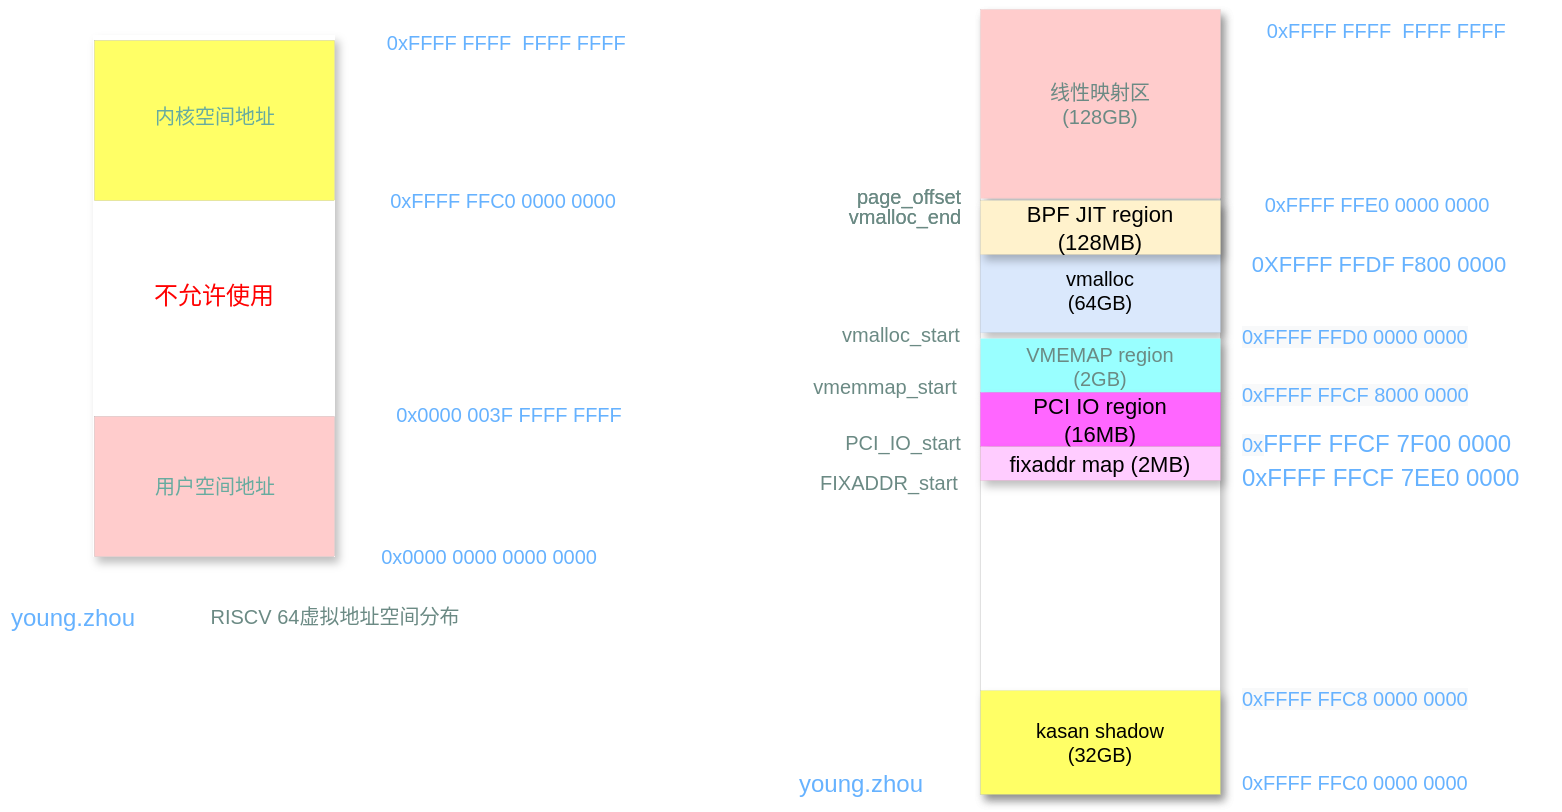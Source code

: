 <mxfile version="16.2.7" type="github"><diagram id="oUMeTNJKPiOXNCGt0fQ-" name="Page-1"><mxGraphModel dx="981" dy="548" grid="0" gridSize="10" guides="1" tooltips="1" connect="1" arrows="1" fold="1" page="1" pageScale="1" pageWidth="827" pageHeight="1169" math="0" shadow="0"><root><mxCell id="0"/><mxCell id="1" parent="0"/><mxCell id="w0BuShdazBpQK55fYq26-21" value="" style="whiteSpace=wrap;html=1;shadow=1;fontSize=10;strokeWidth=0;" parent="1" vertex="1"><mxGeometry x="490" y="50.5" width="120" height="392.5" as="geometry"/></mxCell><mxCell id="w0BuShdazBpQK55fYq26-4" value="&lt;font color=&quot;#ff0000&quot;&gt;不允许使用&lt;/font&gt;" style="rounded=0;whiteSpace=wrap;html=1;shadow=1;strokeColor=#FFFFFF;" parent="1" vertex="1"><mxGeometry x="47" y="64" width="120" height="260" as="geometry"/></mxCell><mxCell id="w0BuShdazBpQK55fYq26-11" value="" style="rounded=0;whiteSpace=wrap;html=1;fontSize=10;strokeWidth=0;fillColor=#FFFF66;" parent="1" vertex="1"><mxGeometry x="47" y="66" width="120" height="80" as="geometry"/></mxCell><mxCell id="w0BuShdazBpQK55fYq26-8" value="&lt;font style=&quot;font-size: 10px&quot; color=&quot;#67ab9f&quot;&gt;内核空间地址&lt;/font&gt;" style="text;html=1;resizable=0;autosize=1;align=center;verticalAlign=middle;points=[];fillColor=none;strokeColor=none;rounded=0;strokeWidth=0;" parent="1" vertex="1"><mxGeometry x="62" y="94" width="90" height="20" as="geometry"/></mxCell><mxCell id="w0BuShdazBpQK55fYq26-12" value="" style="rounded=0;whiteSpace=wrap;html=1;fontSize=10;strokeWidth=0;fillColor=#FFCCCC;" parent="1" vertex="1"><mxGeometry x="47" y="254" width="120" height="70" as="geometry"/></mxCell><mxCell id="w0BuShdazBpQK55fYq26-9" value="&lt;font style=&quot;font-size: 10px&quot; color=&quot;#67ab9f&quot;&gt;用户空间地址&lt;/font&gt;" style="text;html=1;resizable=0;autosize=1;align=center;verticalAlign=middle;points=[];fillColor=none;strokeColor=none;rounded=0;strokeWidth=0;" parent="1" vertex="1"><mxGeometry x="62" y="279" width="90" height="20" as="geometry"/></mxCell><mxCell id="w0BuShdazBpQK55fYq26-13" value="0xFFFF FFC0 0000 0000" style="text;html=1;resizable=0;autosize=1;align=center;verticalAlign=middle;points=[];fillColor=none;strokeColor=none;rounded=0;shadow=1;fontSize=10;fontColor=#66B2FF;" parent="1" vertex="1"><mxGeometry x="178" y="138" width="145" height="16" as="geometry"/></mxCell><mxCell id="w0BuShdazBpQK55fYq26-14" value="0xFFFF FFFF&amp;nbsp; FFFF FFFF&amp;nbsp;" style="text;html=1;resizable=0;autosize=1;align=center;verticalAlign=middle;points=[];fillColor=none;strokeColor=none;rounded=0;shadow=1;fontSize=10;fontColor=#66B2FF;" parent="1" vertex="1"><mxGeometry x="174" y="57" width="160" height="20" as="geometry"/></mxCell><mxCell id="w0BuShdazBpQK55fYq26-15" value="0x0000 003F FFFF FFFF" style="text;html=1;resizable=0;autosize=1;align=center;verticalAlign=middle;points=[];fillColor=none;strokeColor=none;rounded=0;shadow=1;fontSize=10;fontColor=#66B2FF;" parent="1" vertex="1"><mxGeometry x="181.5" y="245" width="145" height="16" as="geometry"/></mxCell><mxCell id="w0BuShdazBpQK55fYq26-16" value="&lt;font&gt;0x0000 0000 0000 0000&lt;/font&gt;" style="text;html=1;resizable=0;autosize=1;align=center;verticalAlign=middle;points=[];fillColor=none;strokeColor=none;rounded=0;shadow=1;fontSize=10;fontColor=#66B2FF;" parent="1" vertex="1"><mxGeometry x="174" y="314" width="140" height="20" as="geometry"/></mxCell><mxCell id="w0BuShdazBpQK55fYq26-17" value="&lt;font color=&quot;#6b8a84&quot;&gt;RISCV 64虚拟地址空间分布&lt;/font&gt;" style="text;html=1;resizable=0;autosize=1;align=center;verticalAlign=middle;points=[];fillColor=none;strokeColor=none;rounded=0;shadow=1;fontSize=10;fontColor=#FF0000;" parent="1" vertex="1"><mxGeometry x="87" y="344" width="160" height="20" as="geometry"/></mxCell><mxCell id="w0BuShdazBpQK55fYq26-19" value="线性映射区&lt;br&gt;(128GB)" style="whiteSpace=wrap;html=1;shadow=1;fontSize=10;fontColor=#6B8A84;strokeColor=#FFFFFF;strokeWidth=0;fillColor=#FFCCCC;" parent="1" vertex="1"><mxGeometry x="490" y="50.5" width="120" height="94.5" as="geometry"/></mxCell><mxCell id="w0BuShdazBpQK55fYq26-20" value="0xFFFF FFE0 0000 0000" style="text;html=1;resizable=0;autosize=1;align=center;verticalAlign=middle;points=[];fillColor=none;strokeColor=none;rounded=0;shadow=1;fontSize=10;fontColor=#66B2FF;" parent="1" vertex="1"><mxGeometry x="613" y="138" width="150" height="20" as="geometry"/></mxCell><mxCell id="w0BuShdazBpQK55fYq26-22" value="0xFFFF FFFF&amp;nbsp; FFFF FFFF&amp;nbsp;" style="text;html=1;resizable=0;autosize=1;align=center;verticalAlign=middle;points=[];fillColor=none;strokeColor=none;rounded=0;shadow=1;fontSize=10;fontColor=#66B2FF;" parent="1" vertex="1"><mxGeometry x="614" y="50.5" width="160" height="20" as="geometry"/></mxCell><mxCell id="w0BuShdazBpQK55fYq26-23" value="&lt;br&gt;&lt;br&gt;vmalloc&lt;br&gt;(64GB)" style="whiteSpace=wrap;html=1;shadow=1;fontSize=10;strokeColor=#6c8ebf;strokeWidth=0;fillColor=#dae8fc;" parent="1" vertex="1"><mxGeometry x="490" y="146" width="120" height="66" as="geometry"/></mxCell><mxCell id="w0BuShdazBpQK55fYq26-24" value="&lt;span style=&quot;color: rgb(102 , 178 , 255) ; font-family: &amp;#34;helvetica&amp;#34; ; font-size: 10px ; font-style: normal ; font-weight: 400 ; letter-spacing: normal ; text-align: center ; text-indent: 0px ; text-transform: none ; word-spacing: 0px ; background-color: rgb(248 , 249 , 250) ; display: inline ; float: none&quot;&gt;0xFFFF FFD0 0000 0000&lt;/span&gt;" style="text;whiteSpace=wrap;html=1;fontSize=10;fontColor=#6B8A84;" parent="1" vertex="1"><mxGeometry x="619" y="202.004" width="155" height="26" as="geometry"/></mxCell><mxCell id="w0BuShdazBpQK55fYq26-25" value="page_offset" style="text;html=1;resizable=0;autosize=1;align=center;verticalAlign=middle;points=[];fillColor=none;strokeColor=none;rounded=0;shadow=1;fontSize=10;fontColor=#6B8A84;" parent="1" vertex="1"><mxGeometry x="417" y="136" width="73" height="16" as="geometry"/></mxCell><mxCell id="w0BuShdazBpQK55fYq26-26" value="&lt;font style=&quot;font-size: 11px&quot;&gt;BPF JIT region&lt;br&gt;(128MB)&lt;/font&gt;" style="whiteSpace=wrap;html=1;shadow=1;fontSize=10;strokeColor=#d6b656;strokeWidth=0;fillColor=#fff2cc;" parent="1" vertex="1"><mxGeometry x="490" y="146" width="120" height="27" as="geometry"/></mxCell><mxCell id="w0BuShdazBpQK55fYq26-28" value="&lt;font color=&quot;#66b2ff&quot;&gt;0XFFFF FFDF F800 0000&lt;/font&gt;" style="text;html=1;resizable=0;autosize=1;align=center;verticalAlign=middle;points=[];fillColor=none;strokeColor=none;rounded=0;shadow=1;fontSize=11;fontColor=#6B8A84;" parent="1" vertex="1"><mxGeometry x="614" y="169" width="149" height="17" as="geometry"/></mxCell><mxCell id="w0BuShdazBpQK55fYq26-29" value="vmalloc_start" style="text;html=1;resizable=0;autosize=1;align=center;verticalAlign=middle;points=[];fillColor=none;strokeColor=none;rounded=0;shadow=1;fontSize=10;fontColor=#6B8A84;" parent="1" vertex="1"><mxGeometry x="409" y="205" width="81" height="16" as="geometry"/></mxCell><mxCell id="w0BuShdazBpQK55fYq26-32" value="vmalloc_end" style="text;html=1;resizable=0;autosize=1;align=center;verticalAlign=middle;points=[];fillColor=none;strokeColor=none;rounded=0;shadow=1;fontSize=10;fontColor=#6B8A84;" parent="1" vertex="1"><mxGeometry x="413" y="146" width="77" height="16" as="geometry"/></mxCell><mxCell id="w0BuShdazBpQK55fYq26-33" value="VMEMAP region&lt;br&gt;(2GB)" style="whiteSpace=wrap;html=1;shadow=1;fontSize=10;fontColor=#6B8A84;strokeColor=#FFFFFF;strokeWidth=0;fillColor=#99FFFF;" parent="1" vertex="1"><mxGeometry x="490" y="215" width="120" height="27" as="geometry"/></mxCell><mxCell id="w0BuShdazBpQK55fYq26-34" value="vmemmap_start" style="text;html=1;resizable=0;autosize=1;align=center;verticalAlign=middle;points=[];fillColor=none;strokeColor=none;rounded=0;shadow=1;fontSize=10;fontColor=#6B8A84;" parent="1" vertex="1"><mxGeometry x="394" y="231" width="96" height="16" as="geometry"/></mxCell><mxCell id="w0BuShdazBpQK55fYq26-36" value="&lt;font style=&quot;font-size: 11px&quot;&gt;PCI IO region&lt;br&gt;(16MB)&lt;/font&gt;" style="whiteSpace=wrap;html=1;shadow=1;fontSize=10;strokeColor=#CC00CC;strokeWidth=0;fillColor=#FF66FF;" parent="1" vertex="1"><mxGeometry x="490" y="242" width="120" height="27" as="geometry"/></mxCell><mxCell id="w0BuShdazBpQK55fYq26-37" value="&lt;font style=&quot;font-size: 11px&quot;&gt;fixaddr map (2MB)&lt;/font&gt;" style="whiteSpace=wrap;html=1;shadow=1;fontSize=10;strokeColor=#b85450;strokeWidth=0;fillColor=#FFCCFF;" parent="1" vertex="1"><mxGeometry x="490" y="269" width="120" height="17" as="geometry"/></mxCell><mxCell id="w0BuShdazBpQK55fYq26-38" value="PCI_IO_start" style="text;html=1;resizable=0;autosize=1;align=center;verticalAlign=middle;points=[];fillColor=none;strokeColor=none;rounded=0;shadow=1;fontSize=10;fontColor=#6B8A84;" parent="1" vertex="1"><mxGeometry x="411" y="259" width="79" height="16" as="geometry"/></mxCell><mxCell id="w0BuShdazBpQK55fYq26-39" value="FIXADDR_start" style="text;html=1;resizable=0;autosize=1;align=center;verticalAlign=middle;points=[];fillColor=none;strokeColor=none;rounded=0;shadow=1;fontSize=10;fontColor=#6B8A84;" parent="1" vertex="1"><mxGeometry x="397" y="279" width="93" height="16" as="geometry"/></mxCell><mxCell id="w0BuShdazBpQK55fYq26-40" value="kasan shadow&lt;br&gt;(32GB)" style="whiteSpace=wrap;html=1;shadow=1;fontSize=10;strokeColor=#6c8ebf;strokeWidth=0;fillColor=#FFFF66;" parent="1" vertex="1"><mxGeometry x="490" y="391" width="120" height="52" as="geometry"/></mxCell><mxCell id="w0BuShdazBpQK55fYq26-43" value="&lt;span style=&quot;color: rgb(102 , 178 , 255) ; font-family: &amp;#34;helvetica&amp;#34; ; font-size: 10px ; font-style: normal ; font-weight: 400 ; letter-spacing: normal ; text-align: center ; text-indent: 0px ; text-transform: none ; word-spacing: 0px ; background-color: rgb(248 , 249 , 250) ; display: inline ; float: none&quot;&gt;0xFFFF FFC8 0000 0000&lt;/span&gt;" style="text;whiteSpace=wrap;html=1;fontSize=11;fontColor=#6B8A84;" parent="1" vertex="1"><mxGeometry x="619" y="382" width="155" height="27" as="geometry"/></mxCell><mxCell id="Ly7GXHKAEyU52NOVuRJ0-2" value="&lt;span style=&quot;color: rgb(102 , 178 , 255) ; font-family: &amp;#34;helvetica&amp;#34; ; font-size: 10px ; font-style: normal ; font-weight: 400 ; letter-spacing: normal ; text-align: center ; text-indent: 0px ; text-transform: none ; word-spacing: 0px ; background-color: rgb(248 , 249 , 250) ; display: inline ; float: none&quot;&gt;0xFFFF FFCF 8000 0000&lt;/span&gt;" style="text;whiteSpace=wrap;html=1;fontSize=10;fontColor=#6B8A84;" parent="1" vertex="1"><mxGeometry x="619" y="231.004" width="155" height="26" as="geometry"/></mxCell><mxCell id="Ly7GXHKAEyU52NOVuRJ0-4" value="&lt;font color=&quot;#66b2ff&quot;&gt;&lt;span style=&quot;font-family: &amp;#34;helvetica&amp;#34; ; font-style: normal ; font-weight: 400 ; letter-spacing: normal ; text-align: center ; text-indent: 0px ; text-transform: none ; word-spacing: 0px ; background-color: rgb(248 , 249 , 250) ; display: inline ; float: none ; font-size: 10px&quot;&gt;0x&lt;/span&gt;&lt;span style=&quot;font-size: 12px&quot;&gt;FFFF FFCF 7F00 0000&lt;/span&gt;&lt;/font&gt;" style="text;whiteSpace=wrap;html=1;fontSize=10;fontColor=#6B8A84;" parent="1" vertex="1"><mxGeometry x="619" y="254" width="155" height="26" as="geometry"/></mxCell><mxCell id="Ly7GXHKAEyU52NOVuRJ0-5" value="0xFFFF FFCF 7EE0 0000" style="text;whiteSpace=wrap;html=1;fontColor=#66B2FF;" parent="1" vertex="1"><mxGeometry x="619" y="271" width="147.5" height="28" as="geometry"/></mxCell><mxCell id="Ly7GXHKAEyU52NOVuRJ0-6" value="&lt;span style=&quot;color: rgb(102 , 178 , 255) ; font-size: 10px ; text-align: center&quot;&gt;0xFFFF FFC0 0000 0000&lt;/span&gt;" style="text;whiteSpace=wrap;html=1;fontSize=11;fontColor=#6B8A84;" parent="1" vertex="1"><mxGeometry x="619" y="424" width="155" height="27" as="geometry"/></mxCell><mxCell id="Ly7GXHKAEyU52NOVuRJ0-11" value="young.zhou" style="text;html=1;resizable=0;autosize=1;align=center;verticalAlign=middle;points=[];fillColor=none;strokeColor=none;rounded=0;fontColor=#66B2FF;" parent="1" vertex="1"><mxGeometry x="394" y="428.5" width="72" height="18" as="geometry"/></mxCell><mxCell id="Ly7GXHKAEyU52NOVuRJ0-12" value="page_offset" style="text;html=1;resizable=0;autosize=1;align=center;verticalAlign=middle;points=[];fillColor=none;strokeColor=none;rounded=0;shadow=1;fontSize=10;fontColor=#6B8A84;" parent="1" vertex="1"><mxGeometry x="417" y="136" width="73" height="16" as="geometry"/></mxCell><mxCell id="Ly7GXHKAEyU52NOVuRJ0-13" value="vmalloc_end" style="text;html=1;resizable=0;autosize=1;align=center;verticalAlign=middle;points=[];fillColor=none;strokeColor=none;rounded=0;shadow=1;fontSize=10;fontColor=#6B8A84;" parent="1" vertex="1"><mxGeometry x="413" y="146" width="77" height="16" as="geometry"/></mxCell><mxCell id="Ly7GXHKAEyU52NOVuRJ0-14" value="young.zhou" style="text;html=1;resizable=0;autosize=1;align=center;verticalAlign=middle;points=[];fillColor=none;strokeColor=none;rounded=0;fontColor=#66B2FF;" parent="1" vertex="1"><mxGeometry y="346" width="72" height="18" as="geometry"/></mxCell></root></mxGraphModel></diagram></mxfile>